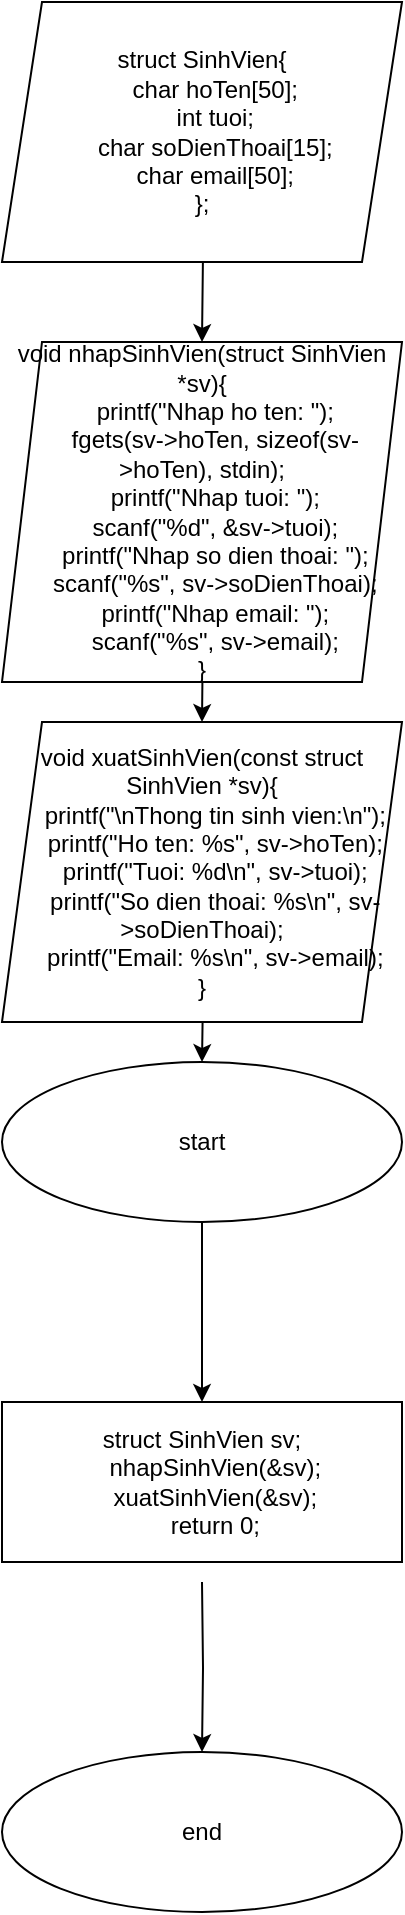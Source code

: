 <mxfile version="22.1.2" type="device">
  <diagram name="Page-1" id="zisJPayxso-B09j2ifyt">
    <mxGraphModel dx="1120" dy="524" grid="1" gridSize="10" guides="1" tooltips="1" connect="1" arrows="1" fold="1" page="1" pageScale="1" pageWidth="850" pageHeight="1100" math="0" shadow="0">
      <root>
        <mxCell id="0" />
        <mxCell id="1" parent="0" />
        <mxCell id="vfpXOGuiyhn5uE07es3Z-3" value="" style="edgeStyle=orthogonalEdgeStyle;rounded=0;orthogonalLoop=1;jettySize=auto;html=1;entryX=0.5;entryY=0;entryDx=0;entryDy=0;" edge="1" parent="1" target="vfpXOGuiyhn5uE07es3Z-13">
          <mxGeometry relative="1" as="geometry">
            <mxPoint x="420" y="100" as="sourcePoint" />
            <mxPoint x="420" y="160" as="targetPoint" />
          </mxGeometry>
        </mxCell>
        <mxCell id="vfpXOGuiyhn5uE07es3Z-5" value="" style="edgeStyle=orthogonalEdgeStyle;rounded=0;orthogonalLoop=1;jettySize=auto;html=1;entryX=0.5;entryY=0;entryDx=0;entryDy=0;" edge="1" parent="1" target="vfpXOGuiyhn5uE07es3Z-14">
          <mxGeometry relative="1" as="geometry">
            <mxPoint x="420" y="280" as="sourcePoint" />
            <mxPoint x="420" y="340" as="targetPoint" />
          </mxGeometry>
        </mxCell>
        <mxCell id="vfpXOGuiyhn5uE07es3Z-7" value="" style="edgeStyle=orthogonalEdgeStyle;rounded=0;orthogonalLoop=1;jettySize=auto;html=1;" edge="1" parent="1" target="vfpXOGuiyhn5uE07es3Z-6">
          <mxGeometry relative="1" as="geometry">
            <mxPoint x="420" y="480" as="sourcePoint" />
          </mxGeometry>
        </mxCell>
        <mxCell id="vfpXOGuiyhn5uE07es3Z-9" value="" style="edgeStyle=orthogonalEdgeStyle;rounded=0;orthogonalLoop=1;jettySize=auto;html=1;" edge="1" parent="1" source="vfpXOGuiyhn5uE07es3Z-6">
          <mxGeometry relative="1" as="geometry">
            <mxPoint x="420" y="720" as="targetPoint" />
          </mxGeometry>
        </mxCell>
        <mxCell id="vfpXOGuiyhn5uE07es3Z-6" value="start" style="ellipse;whiteSpace=wrap;html=1;rounded=0;" vertex="1" parent="1">
          <mxGeometry x="320" y="550" width="200" height="80" as="geometry" />
        </mxCell>
        <mxCell id="vfpXOGuiyhn5uE07es3Z-11" value="" style="edgeStyle=orthogonalEdgeStyle;rounded=0;orthogonalLoop=1;jettySize=auto;html=1;" edge="1" parent="1" target="vfpXOGuiyhn5uE07es3Z-10">
          <mxGeometry relative="1" as="geometry">
            <mxPoint x="420" y="810" as="sourcePoint" />
          </mxGeometry>
        </mxCell>
        <mxCell id="vfpXOGuiyhn5uE07es3Z-10" value="end" style="ellipse;whiteSpace=wrap;html=1;rounded=0;" vertex="1" parent="1">
          <mxGeometry x="320" y="895" width="200" height="80" as="geometry" />
        </mxCell>
        <mxCell id="vfpXOGuiyhn5uE07es3Z-12" value="struct SinhVien{&#xa;    char hoTen[50];&#xa;    int tuoi;&#xa;    char soDienThoai[15];&#xa;    char email[50];&#xa;};" style="shape=parallelogram;perimeter=parallelogramPerimeter;whiteSpace=wrap;html=1;fixedSize=1;" vertex="1" parent="1">
          <mxGeometry x="320" y="20" width="200" height="130" as="geometry" />
        </mxCell>
        <mxCell id="vfpXOGuiyhn5uE07es3Z-13" value="void nhapSinhVien(struct SinhVien *sv){&#xa;    printf(&quot;Nhap ho ten: &quot;);&#xa;    fgets(sv-&gt;hoTen, sizeof(sv-&gt;hoTen), stdin);&#xa;    printf(&quot;Nhap tuoi: &quot;);&#xa;    scanf(&quot;%d&quot;, &amp;sv-&gt;tuoi);&#xa;    printf(&quot;Nhap so dien thoai: &quot;);&#xa;    scanf(&quot;%s&quot;, sv-&gt;soDienThoai);&#xa;    printf(&quot;Nhap email: &quot;);&#xa;    scanf(&quot;%s&quot;, sv-&gt;email);&#xa;}" style="shape=parallelogram;perimeter=parallelogramPerimeter;whiteSpace=wrap;html=1;fixedSize=1;" vertex="1" parent="1">
          <mxGeometry x="320" y="190" width="200" height="170" as="geometry" />
        </mxCell>
        <mxCell id="vfpXOGuiyhn5uE07es3Z-14" value="void xuatSinhVien(const struct SinhVien *sv){&#xa;    printf(&quot;\nThong tin sinh vien:\n&quot;);&#xa;    printf(&quot;Ho ten: %s&quot;, sv-&gt;hoTen);&#xa;    printf(&quot;Tuoi: %d\n&quot;, sv-&gt;tuoi);&#xa;    printf(&quot;So dien thoai: %s\n&quot;, sv-&gt;soDienThoai);&#xa;    printf(&quot;Email: %s\n&quot;, sv-&gt;email);&#xa;}" style="shape=parallelogram;perimeter=parallelogramPerimeter;whiteSpace=wrap;html=1;fixedSize=1;" vertex="1" parent="1">
          <mxGeometry x="320" y="380" width="200" height="150" as="geometry" />
        </mxCell>
        <mxCell id="vfpXOGuiyhn5uE07es3Z-17" value="struct SinhVien sv;&#xa;    nhapSinhVien(&amp;sv);&#xa;    xuatSinhVien(&amp;sv);&#xa;    return 0;" style="rounded=0;whiteSpace=wrap;html=1;" vertex="1" parent="1">
          <mxGeometry x="320" y="720" width="200" height="80" as="geometry" />
        </mxCell>
      </root>
    </mxGraphModel>
  </diagram>
</mxfile>
